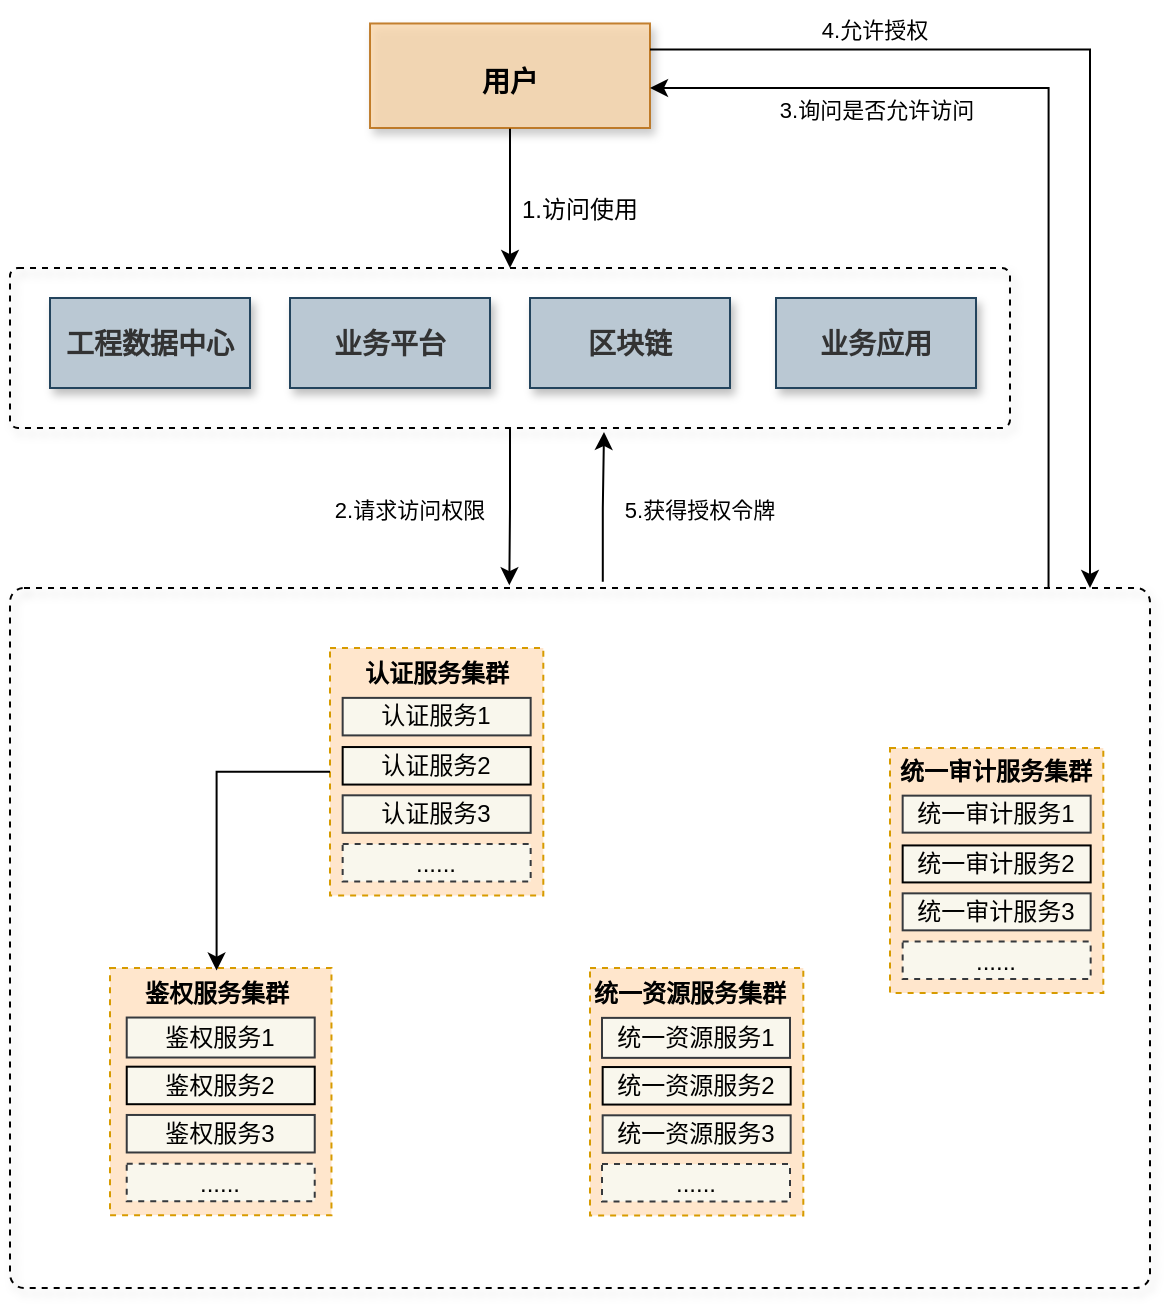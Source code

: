<mxfile version="18.2.0" type="github" pages="2">
  <diagram id="8Mcmq0ioaoLnQd22ZTMx" name="第 1 页">
    <mxGraphModel dx="723" dy="438" grid="1" gridSize="10" guides="1" tooltips="1" connect="1" arrows="1" fold="1" page="1" pageScale="1" pageWidth="300" pageHeight="900" math="0" shadow="0">
      <root>
        <mxCell id="0" />
        <mxCell id="1" parent="0" />
        <mxCell id="Qy1Y6E39n3u61H79zV9y-25" value="" style="rounded=1;whiteSpace=wrap;html=1;shadow=1;fontSize=11;strokeWidth=1;fillColor=none;dashed=1;arcSize=5;" vertex="1" parent="1">
          <mxGeometry x="10" y="160" width="500" height="80" as="geometry" />
        </mxCell>
        <mxCell id="xZrQEDNqEejDbcOTDLVU-12" value="" style="text;html=1;fillColor=none;align=center;verticalAlign=middle;whiteSpace=wrap;fontSize=54;fontStyle=1;shadow=1;rounded=1;glass=0;sketch=0;arcSize=2;dashed=1;strokeWidth=1;container=0;strokeColor=default;" parent="1" vertex="1">
          <mxGeometry x="10" y="320" width="570" height="350" as="geometry" />
        </mxCell>
        <mxCell id="Qy1Y6E39n3u61H79zV9y-2" value="" style="edgeStyle=orthogonalEdgeStyle;elbow=horizontal;endArrow=classic;html=1;rounded=0;jumpStyle=none;exitX=0.5;exitY=1;exitDx=0;exitDy=0;entryX=0.438;entryY=-0.004;entryDx=0;entryDy=0;entryPerimeter=0;" edge="1" parent="1" source="Qy1Y6E39n3u61H79zV9y-25" target="xZrQEDNqEejDbcOTDLVU-12">
          <mxGeometry width="50" height="50" relative="1" as="geometry">
            <mxPoint x="410" y="320" as="sourcePoint" />
            <mxPoint x="270" y="320" as="targetPoint" />
          </mxGeometry>
        </mxCell>
        <mxCell id="Qy1Y6E39n3u61H79zV9y-9" value="" style="group" vertex="1" connectable="0" parent="1">
          <mxGeometry x="450" y="400" width="106.66" height="122.49" as="geometry" />
        </mxCell>
        <mxCell id="umusgo-0xjPPcqwDhXVJ-3" value="" style="rounded=0;whiteSpace=wrap;html=1;shadow=0;glass=0;sketch=0;fillColor=#ffe6cc;strokeColor=#d79b00;dashed=1;" parent="Qy1Y6E39n3u61H79zV9y-9" vertex="1">
          <mxGeometry width="106.66" height="122.49" as="geometry" />
        </mxCell>
        <mxCell id="umusgo-0xjPPcqwDhXVJ-4" value="&lt;font style=&quot;font-size: 12px;&quot;&gt;&lt;b&gt;统一审计服务集群&lt;/b&gt;&lt;/font&gt;" style="text;html=1;strokeColor=none;fillColor=none;align=center;verticalAlign=middle;whiteSpace=wrap;rounded=0;shadow=1;fontSize=16;" parent="Qy1Y6E39n3u61H79zV9y-9" vertex="1">
          <mxGeometry x="3.33" y="0.44" width="100" height="18.49" as="geometry" />
        </mxCell>
        <mxCell id="umusgo-0xjPPcqwDhXVJ-5" value="统一审计服务1" style="rounded=0;whiteSpace=wrap;html=1;shadow=0;fontSize=12;fillColor=#f9f7ed;strokeColor=#36393d;" parent="Qy1Y6E39n3u61H79zV9y-9" vertex="1">
          <mxGeometry x="6.33" y="23.826" width="94.0" height="18.493" as="geometry" />
        </mxCell>
        <mxCell id="umusgo-0xjPPcqwDhXVJ-6" value="统一审计服务2" style="rounded=0;whiteSpace=wrap;html=1;shadow=0;fontSize=12;fillColor=#f9f7ed;strokeColor=default;" parent="Qy1Y6E39n3u61H79zV9y-9" vertex="1">
          <mxGeometry x="6.33" y="48.717" width="94.0" height="18.493" as="geometry" />
        </mxCell>
        <mxCell id="umusgo-0xjPPcqwDhXVJ-7" value="统一审计服务3" style="rounded=0;whiteSpace=wrap;html=1;shadow=0;fontSize=12;fillColor=#f9f7ed;strokeColor=#36393d;" parent="Qy1Y6E39n3u61H79zV9y-9" vertex="1">
          <mxGeometry x="6.33" y="72.675" width="94.0" height="18.493" as="geometry" />
        </mxCell>
        <mxCell id="WMYxRCIe_ST6EQH2v5ZK-8" value="......" style="rounded=0;whiteSpace=wrap;html=1;shadow=0;fontSize=12;fillColor=#f9f7ed;strokeColor=#36393d;dashed=1;verticalAlign=bottom;align=center;" vertex="1" parent="Qy1Y6E39n3u61H79zV9y-9">
          <mxGeometry x="6.33" y="96.786" width="94" height="18.759" as="geometry" />
        </mxCell>
        <mxCell id="Qy1Y6E39n3u61H79zV9y-6" value="" style="group" vertex="1" connectable="0" parent="1">
          <mxGeometry x="170" y="350" width="106.66" height="123.74" as="geometry" />
        </mxCell>
        <mxCell id="xZrQEDNqEejDbcOTDLVU-16" value="" style="rounded=0;whiteSpace=wrap;html=1;shadow=0;glass=0;sketch=0;fillColor=#ffe6cc;strokeColor=#d79b00;dashed=1;" parent="Qy1Y6E39n3u61H79zV9y-6" vertex="1">
          <mxGeometry width="106.66" height="123.74" as="geometry" />
        </mxCell>
        <mxCell id="xZrQEDNqEejDbcOTDLVU-17" value="&lt;span style=&quot;font-size: 12px;&quot;&gt;&lt;b&gt;认证服务集群&lt;/b&gt;&lt;/span&gt;" style="text;html=1;strokeColor=none;fillColor=none;align=center;verticalAlign=middle;whiteSpace=wrap;rounded=0;shadow=1;fontSize=16;" parent="Qy1Y6E39n3u61H79zV9y-6" vertex="1">
          <mxGeometry x="13.83" y="1.249" width="79" height="18.759" as="geometry" />
        </mxCell>
        <mxCell id="xZrQEDNqEejDbcOTDLVU-18" value="认证服务1" style="rounded=0;whiteSpace=wrap;html=1;shadow=0;fontSize=12;fillColor=#f9f7ed;strokeColor=#36393d;" parent="Qy1Y6E39n3u61H79zV9y-6" vertex="1">
          <mxGeometry x="6.33" y="24.938" width="94" height="18.759" as="geometry" />
        </mxCell>
        <mxCell id="xZrQEDNqEejDbcOTDLVU-19" value="认证服务2" style="rounded=0;whiteSpace=wrap;html=1;shadow=0;fontSize=12;fillColor=#f9f7ed;strokeColor=default;" parent="Qy1Y6E39n3u61H79zV9y-6" vertex="1">
          <mxGeometry x="6.33" y="49.519" width="94" height="18.759" as="geometry" />
        </mxCell>
        <mxCell id="xZrQEDNqEejDbcOTDLVU-20" value="认证服务3" style="rounded=0;whiteSpace=wrap;html=1;shadow=0;fontSize=12;fillColor=#f9f7ed;strokeColor=#36393d;" parent="Qy1Y6E39n3u61H79zV9y-6" vertex="1">
          <mxGeometry x="6.33" y="73.656" width="94" height="18.759" as="geometry" />
        </mxCell>
        <mxCell id="WMYxRCIe_ST6EQH2v5ZK-2" value="......" style="rounded=0;whiteSpace=wrap;html=1;shadow=0;fontSize=12;fillColor=#f9f7ed;strokeColor=#36393d;dashed=1;verticalAlign=bottom;align=center;" vertex="1" parent="Qy1Y6E39n3u61H79zV9y-6">
          <mxGeometry x="6.33" y="98.036" width="94" height="18.759" as="geometry" />
        </mxCell>
        <mxCell id="Qy1Y6E39n3u61H79zV9y-8" value="" style="group" vertex="1" connectable="0" parent="1">
          <mxGeometry x="300" y="510" width="106.66" height="123.74" as="geometry" />
        </mxCell>
        <mxCell id="xZrQEDNqEejDbcOTDLVU-28" value="" style="rounded=0;whiteSpace=wrap;html=1;shadow=0;glass=0;sketch=0;fillColor=#ffe6cc;strokeColor=#d79b00;dashed=1;" parent="Qy1Y6E39n3u61H79zV9y-8" vertex="1">
          <mxGeometry width="106.66" height="123.74" as="geometry" />
        </mxCell>
        <mxCell id="xZrQEDNqEejDbcOTDLVU-29" value="&lt;font style=&quot;font-size: 12px;&quot;&gt;&lt;b&gt;统一资源服务集群&lt;/b&gt;&lt;/font&gt;" style="text;html=1;strokeColor=none;fillColor=none;align=center;verticalAlign=middle;whiteSpace=wrap;rounded=0;shadow=1;fontSize=16;" parent="Qy1Y6E39n3u61H79zV9y-8" vertex="1">
          <mxGeometry y="1.248" width="100" height="18.76" as="geometry" />
        </mxCell>
        <mxCell id="xZrQEDNqEejDbcOTDLVU-30" value="统一资源服务1" style="rounded=0;whiteSpace=wrap;html=1;shadow=0;fontSize=12;fillColor=#f9f7ed;strokeColor=#36393d;" parent="Qy1Y6E39n3u61H79zV9y-8" vertex="1">
          <mxGeometry x="6" y="24.938" width="94" height="19.99" as="geometry" />
        </mxCell>
        <mxCell id="xZrQEDNqEejDbcOTDLVU-31" value="统一资源服务2" style="rounded=0;whiteSpace=wrap;html=1;shadow=0;fontSize=12;fillColor=#f9f7ed;strokeColor=default;" parent="Qy1Y6E39n3u61H79zV9y-8" vertex="1">
          <mxGeometry x="6.33" y="49.519" width="94" height="18.759" as="geometry" />
        </mxCell>
        <mxCell id="xZrQEDNqEejDbcOTDLVU-32" value="统一资源服务3" style="rounded=0;whiteSpace=wrap;html=1;shadow=0;fontSize=12;fillColor=#f9f7ed;strokeColor=#36393d;" parent="Qy1Y6E39n3u61H79zV9y-8" vertex="1">
          <mxGeometry x="6.33" y="73.656" width="94" height="18.759" as="geometry" />
        </mxCell>
        <mxCell id="WMYxRCIe_ST6EQH2v5ZK-5" value="......" style="rounded=0;whiteSpace=wrap;html=1;shadow=0;fontSize=12;fillColor=#f9f7ed;strokeColor=#36393d;dashed=1;verticalAlign=bottom;align=center;" vertex="1" parent="Qy1Y6E39n3u61H79zV9y-8">
          <mxGeometry x="6.0" y="98.036" width="94" height="18.759" as="geometry" />
        </mxCell>
        <mxCell id="Qy1Y6E39n3u61H79zV9y-7" value="" style="group" vertex="1" connectable="0" parent="1">
          <mxGeometry x="60.0" y="510" width="110.73" height="123.57" as="geometry" />
        </mxCell>
        <mxCell id="xZrQEDNqEejDbcOTDLVU-22" value="" style="rounded=0;whiteSpace=wrap;html=1;shadow=0;glass=0;sketch=0;fillColor=#ffe6cc;strokeColor=#d79b00;dashed=1;" parent="Qy1Y6E39n3u61H79zV9y-7" vertex="1">
          <mxGeometry width="110.73" height="123.57" as="geometry" />
        </mxCell>
        <mxCell id="xZrQEDNqEejDbcOTDLVU-23" value="&lt;font style=&quot;font-size: 12px;&quot;&gt;&lt;b&gt;鉴权服务集群&lt;/b&gt;&lt;/font&gt;" style="text;html=1;strokeColor=none;fillColor=none;align=center;verticalAlign=middle;whiteSpace=wrap;rounded=0;shadow=1;fontSize=16;" parent="Qy1Y6E39n3u61H79zV9y-7" vertex="1">
          <mxGeometry x="13.83" y="1.254" width="79" height="18.759" as="geometry" />
        </mxCell>
        <mxCell id="xZrQEDNqEejDbcOTDLVU-24" value="鉴权服务1" style="rounded=0;whiteSpace=wrap;html=1;shadow=0;fontSize=12;fillColor=#f9f7ed;strokeColor=#36393d;" parent="Qy1Y6E39n3u61H79zV9y-7" vertex="1">
          <mxGeometry x="8.36" y="24.763" width="94" height="19.99" as="geometry" />
        </mxCell>
        <mxCell id="xZrQEDNqEejDbcOTDLVU-25" value="鉴权服务2" style="rounded=0;whiteSpace=wrap;html=1;shadow=0;fontSize=12;fillColor=#f9f7ed;strokeColor=default;" parent="Qy1Y6E39n3u61H79zV9y-7" vertex="1">
          <mxGeometry x="8.37" y="49.344" width="94" height="18.759" as="geometry" />
        </mxCell>
        <mxCell id="xZrQEDNqEejDbcOTDLVU-26" value="鉴权服务3" style="rounded=0;whiteSpace=wrap;html=1;shadow=0;fontSize=12;fillColor=#f9f7ed;strokeColor=#36393d;" parent="Qy1Y6E39n3u61H79zV9y-7" vertex="1">
          <mxGeometry x="8.37" y="73.481" width="94" height="18.759" as="geometry" />
        </mxCell>
        <mxCell id="WMYxRCIe_ST6EQH2v5ZK-4" value="......" style="rounded=0;whiteSpace=wrap;html=1;shadow=0;fontSize=12;fillColor=#f9f7ed;strokeColor=#36393d;dashed=1;verticalAlign=bottom;align=center;" vertex="1" parent="Qy1Y6E39n3u61H79zV9y-7">
          <mxGeometry x="8.36" y="97.866" width="94" height="18.759" as="geometry" />
        </mxCell>
        <mxCell id="Qy1Y6E39n3u61H79zV9y-14" style="edgeStyle=orthogonalEdgeStyle;rounded=0;jumpStyle=none;orthogonalLoop=1;jettySize=auto;html=1;fontSize=14;" edge="1" parent="1" source="xZrQEDNqEejDbcOTDLVU-16" target="xZrQEDNqEejDbcOTDLVU-23">
          <mxGeometry relative="1" as="geometry" />
        </mxCell>
        <mxCell id="Qy1Y6E39n3u61H79zV9y-18" style="edgeStyle=orthogonalEdgeStyle;rounded=0;jumpStyle=none;orthogonalLoop=1;jettySize=auto;html=1;entryX=0.5;entryY=0;entryDx=0;entryDy=0;fontSize=14;" edge="1" parent="1" source="Qy1Y6E39n3u61H79zV9y-15" target="Qy1Y6E39n3u61H79zV9y-25">
          <mxGeometry relative="1" as="geometry" />
        </mxCell>
        <mxCell id="Qy1Y6E39n3u61H79zV9y-15" value="&lt;font style=&quot;font-size: 14px;&quot;&gt;&lt;b&gt;用户&lt;/b&gt;&lt;/font&gt;" style="rounded=0;whiteSpace=wrap;html=1;shadow=1;glass=0;sketch=0;fontSize=20;fillColor=#fad7ac;strokeColor=#b46504;opacity=80;" vertex="1" parent="1">
          <mxGeometry x="190" y="37.73" width="140" height="52.27" as="geometry" />
        </mxCell>
        <mxCell id="Qy1Y6E39n3u61H79zV9y-19" value="&lt;font style=&quot;font-size: 12px;&quot;&gt;1.访问使用&lt;/font&gt;" style="text;html=1;strokeColor=none;fillColor=none;align=center;verticalAlign=middle;whiteSpace=wrap;rounded=0;shadow=1;fontSize=14;" vertex="1" parent="1">
          <mxGeometry x="255" y="120" width="80" height="20" as="geometry" />
        </mxCell>
        <mxCell id="Qy1Y6E39n3u61H79zV9y-20" value="&lt;font style=&quot;font-size: 11px;&quot;&gt;2.请求访问权限&lt;/font&gt;" style="text;html=1;strokeColor=none;fillColor=none;align=center;verticalAlign=middle;whiteSpace=wrap;rounded=0;shadow=1;fontSize=14;" vertex="1" parent="1">
          <mxGeometry x="165" y="270" width="90" height="20" as="geometry" />
        </mxCell>
        <mxCell id="Qy1Y6E39n3u61H79zV9y-22" value="" style="edgeStyle=orthogonalEdgeStyle;elbow=horizontal;endArrow=classic;html=1;rounded=0;jumpStyle=none;exitX=0.911;exitY=0.001;exitDx=0;exitDy=0;exitPerimeter=0;entryX=1;entryY=0.617;entryDx=0;entryDy=0;entryPerimeter=0;" edge="1" parent="1" source="xZrQEDNqEejDbcOTDLVU-12" target="Qy1Y6E39n3u61H79zV9y-15">
          <mxGeometry width="50" height="50" relative="1" as="geometry">
            <mxPoint x="530" y="300" as="sourcePoint" />
            <mxPoint x="340" y="80" as="targetPoint" />
            <Array as="points">
              <mxPoint x="529" y="70" />
            </Array>
          </mxGeometry>
        </mxCell>
        <mxCell id="Qy1Y6E39n3u61H79zV9y-23" value="&lt;font style=&quot;font-size: 11px;&quot;&gt;3.询问是否允许访问&lt;/font&gt;" style="text;html=1;strokeColor=none;fillColor=none;align=center;verticalAlign=middle;whiteSpace=wrap;rounded=0;shadow=1;fontSize=14;" vertex="1" parent="1">
          <mxGeometry x="386.66" y="70" width="113.34" height="20" as="geometry" />
        </mxCell>
        <mxCell id="Qy1Y6E39n3u61H79zV9y-29" value="&lt;b style=&quot;color: rgb(51, 51, 51); font-size: 14px;&quot;&gt;工程数据中心&lt;/b&gt;" style="rounded=0;whiteSpace=wrap;html=1;shadow=1;fontSize=11;strokeColor=#23445d;strokeWidth=1;fillColor=#bac8d3;" vertex="1" parent="1">
          <mxGeometry x="30" y="175" width="100" height="45" as="geometry" />
        </mxCell>
        <mxCell id="Qy1Y6E39n3u61H79zV9y-30" value="&lt;b style=&quot;color: rgb(51, 51, 51); font-size: 14px;&quot;&gt;业务平台&lt;/b&gt;" style="rounded=0;whiteSpace=wrap;html=1;shadow=1;fontSize=11;strokeColor=#23445d;strokeWidth=1;fillColor=#bac8d3;" vertex="1" parent="1">
          <mxGeometry x="150" y="175" width="100" height="45" as="geometry" />
        </mxCell>
        <mxCell id="Qy1Y6E39n3u61H79zV9y-31" value="&lt;b style=&quot;color: rgb(51, 51, 51); font-size: 14px;&quot;&gt;区块链&lt;/b&gt;" style="rounded=0;whiteSpace=wrap;html=1;shadow=1;fontSize=11;strokeColor=#23445d;strokeWidth=1;fillColor=#bac8d3;" vertex="1" parent="1">
          <mxGeometry x="270" y="175" width="100" height="45" as="geometry" />
        </mxCell>
        <mxCell id="Qy1Y6E39n3u61H79zV9y-32" value="&lt;b style=&quot;color: rgb(51, 51, 51); font-size: 14px;&quot;&gt;业务应用&lt;/b&gt;" style="rounded=0;whiteSpace=wrap;html=1;shadow=1;fontSize=11;strokeColor=#23445d;strokeWidth=1;fillColor=#bac8d3;" vertex="1" parent="1">
          <mxGeometry x="393" y="175" width="100" height="45" as="geometry" />
        </mxCell>
        <mxCell id="Qy1Y6E39n3u61H79zV9y-33" value="" style="edgeStyle=orthogonalEdgeStyle;elbow=horizontal;endArrow=classic;html=1;rounded=0;jumpStyle=none;exitX=1;exitY=0.25;exitDx=0;exitDy=0;" edge="1" parent="1" source="Qy1Y6E39n3u61H79zV9y-15">
          <mxGeometry width="50" height="50" relative="1" as="geometry">
            <mxPoint x="340" y="50" as="sourcePoint" />
            <mxPoint x="550" y="320" as="targetPoint" />
            <Array as="points">
              <mxPoint x="550" y="51" />
              <mxPoint x="550" y="320" />
            </Array>
          </mxGeometry>
        </mxCell>
        <mxCell id="Qy1Y6E39n3u61H79zV9y-36" value="&lt;font style=&quot;font-size: 11px;&quot;&gt;4.允许授权&lt;/font&gt;" style="text;html=1;strokeColor=none;fillColor=none;align=center;verticalAlign=middle;whiteSpace=wrap;rounded=0;shadow=1;fontSize=14;" vertex="1" parent="1">
          <mxGeometry x="386.33" y="30" width="113.34" height="20" as="geometry" />
        </mxCell>
        <mxCell id="Qy1Y6E39n3u61H79zV9y-37" value="" style="edgeStyle=orthogonalEdgeStyle;elbow=horizontal;endArrow=classic;html=1;rounded=0;jumpStyle=none;entryX=0.594;entryY=1.025;entryDx=0;entryDy=0;entryPerimeter=0;exitX=0.52;exitY=-0.009;exitDx=0;exitDy=0;exitPerimeter=0;" edge="1" parent="1" source="xZrQEDNqEejDbcOTDLVU-12" target="Qy1Y6E39n3u61H79zV9y-25">
          <mxGeometry width="50" height="50" relative="1" as="geometry">
            <mxPoint x="319" y="320" as="sourcePoint" />
            <mxPoint x="280" y="330" as="targetPoint" />
          </mxGeometry>
        </mxCell>
        <mxCell id="Qy1Y6E39n3u61H79zV9y-38" value="&lt;font style=&quot;font-size: 11px;&quot;&gt;5.获得授权令牌&lt;/font&gt;" style="text;html=1;strokeColor=none;fillColor=none;align=center;verticalAlign=middle;whiteSpace=wrap;rounded=0;shadow=1;fontSize=14;" vertex="1" parent="1">
          <mxGeometry x="310" y="270" width="90" height="20" as="geometry" />
        </mxCell>
      </root>
    </mxGraphModel>
  </diagram>
  <diagram id="HrFjFPu9NfcljseWr6zG" name="第 2 页">
    <mxGraphModel dx="868" dy="525" grid="1" gridSize="10" guides="1" tooltips="1" connect="1" arrows="1" fold="1" page="1" pageScale="1" pageWidth="300" pageHeight="900" math="0" shadow="0">
      <root>
        <mxCell id="0" />
        <mxCell id="1" parent="0" />
      </root>
    </mxGraphModel>
  </diagram>
</mxfile>
